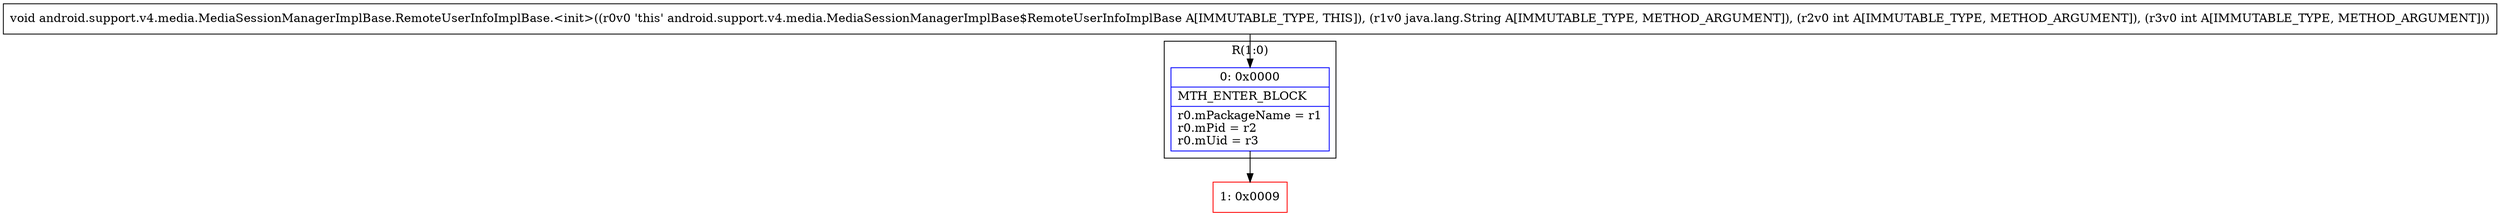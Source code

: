 digraph "CFG forandroid.support.v4.media.MediaSessionManagerImplBase.RemoteUserInfoImplBase.\<init\>(Ljava\/lang\/String;II)V" {
subgraph cluster_Region_1982853324 {
label = "R(1:0)";
node [shape=record,color=blue];
Node_0 [shape=record,label="{0\:\ 0x0000|MTH_ENTER_BLOCK\l|r0.mPackageName = r1\lr0.mPid = r2\lr0.mUid = r3\l}"];
}
Node_1 [shape=record,color=red,label="{1\:\ 0x0009}"];
MethodNode[shape=record,label="{void android.support.v4.media.MediaSessionManagerImplBase.RemoteUserInfoImplBase.\<init\>((r0v0 'this' android.support.v4.media.MediaSessionManagerImplBase$RemoteUserInfoImplBase A[IMMUTABLE_TYPE, THIS]), (r1v0 java.lang.String A[IMMUTABLE_TYPE, METHOD_ARGUMENT]), (r2v0 int A[IMMUTABLE_TYPE, METHOD_ARGUMENT]), (r3v0 int A[IMMUTABLE_TYPE, METHOD_ARGUMENT])) }"];
MethodNode -> Node_0;
Node_0 -> Node_1;
}

